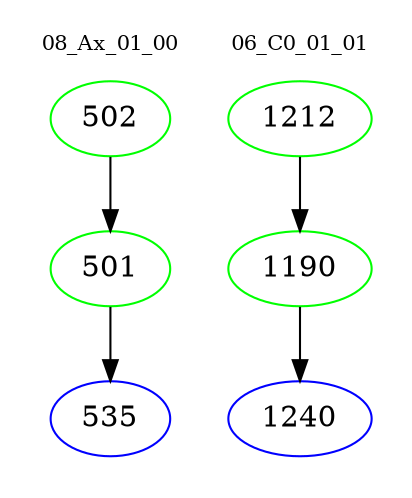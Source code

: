 digraph{
subgraph cluster_0 {
color = white
label = "08_Ax_01_00";
fontsize=10;
T0_502 [label="502", color="green"]
T0_502 -> T0_501 [color="black"]
T0_501 [label="501", color="green"]
T0_501 -> T0_535 [color="black"]
T0_535 [label="535", color="blue"]
}
subgraph cluster_1 {
color = white
label = "06_C0_01_01";
fontsize=10;
T1_1212 [label="1212", color="green"]
T1_1212 -> T1_1190 [color="black"]
T1_1190 [label="1190", color="green"]
T1_1190 -> T1_1240 [color="black"]
T1_1240 [label="1240", color="blue"]
}
}
